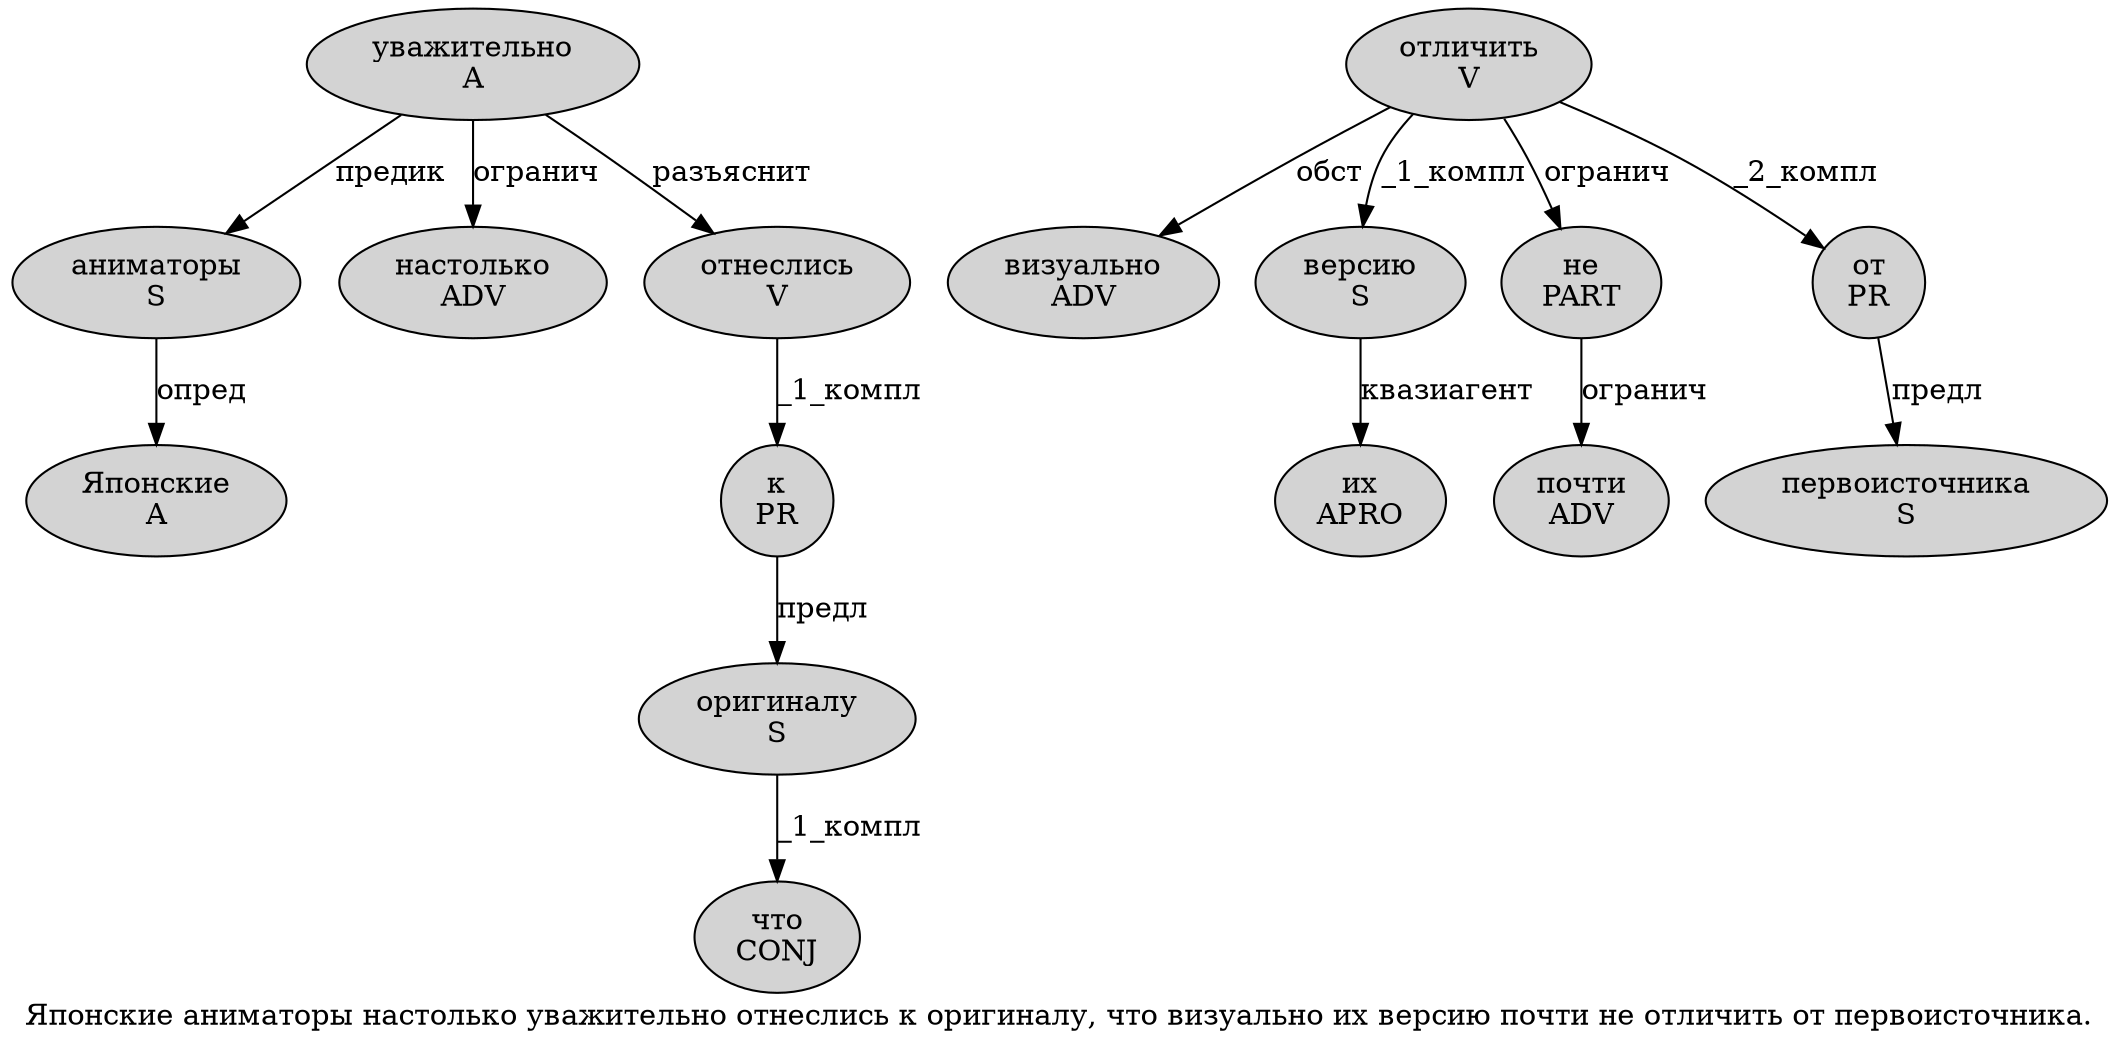 digraph SENTENCE_1402 {
	graph [label="Японские аниматоры настолько уважительно отнеслись к оригиналу, что визуально их версию почти не отличить от первоисточника."]
	node [style=filled]
		0 [label="Японские
A" color="" fillcolor=lightgray penwidth=1 shape=ellipse]
		1 [label="аниматоры
S" color="" fillcolor=lightgray penwidth=1 shape=ellipse]
		2 [label="настолько
ADV" color="" fillcolor=lightgray penwidth=1 shape=ellipse]
		3 [label="уважительно
A" color="" fillcolor=lightgray penwidth=1 shape=ellipse]
		4 [label="отнеслись
V" color="" fillcolor=lightgray penwidth=1 shape=ellipse]
		5 [label="к
PR" color="" fillcolor=lightgray penwidth=1 shape=ellipse]
		6 [label="оригиналу
S" color="" fillcolor=lightgray penwidth=1 shape=ellipse]
		8 [label="что
CONJ" color="" fillcolor=lightgray penwidth=1 shape=ellipse]
		9 [label="визуально
ADV" color="" fillcolor=lightgray penwidth=1 shape=ellipse]
		10 [label="их
APRO" color="" fillcolor=lightgray penwidth=1 shape=ellipse]
		11 [label="версию
S" color="" fillcolor=lightgray penwidth=1 shape=ellipse]
		12 [label="почти
ADV" color="" fillcolor=lightgray penwidth=1 shape=ellipse]
		13 [label="не
PART" color="" fillcolor=lightgray penwidth=1 shape=ellipse]
		14 [label="отличить
V" color="" fillcolor=lightgray penwidth=1 shape=ellipse]
		15 [label="от
PR" color="" fillcolor=lightgray penwidth=1 shape=ellipse]
		16 [label="первоисточника
S" color="" fillcolor=lightgray penwidth=1 shape=ellipse]
			3 -> 1 [label="предик"]
			3 -> 2 [label="огранич"]
			3 -> 4 [label="разъяснит"]
			15 -> 16 [label="предл"]
			11 -> 10 [label="квазиагент"]
			1 -> 0 [label="опред"]
			6 -> 8 [label="_1_компл"]
			14 -> 9 [label="обст"]
			14 -> 11 [label="_1_компл"]
			14 -> 13 [label="огранич"]
			14 -> 15 [label="_2_компл"]
			13 -> 12 [label="огранич"]
			4 -> 5 [label="_1_компл"]
			5 -> 6 [label="предл"]
}